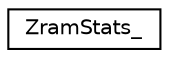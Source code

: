 digraph "Graphical Class Hierarchy"
{
  edge [fontname="Helvetica",fontsize="10",labelfontname="Helvetica",labelfontsize="10"];
  node [fontname="Helvetica",fontsize="10",shape=record];
  rankdir="LR";
  Node0 [label="ZramStats_",height=0.2,width=0.4,color="black", fillcolor="white", style="filled",URL="$structZramStats__.html"];
}
